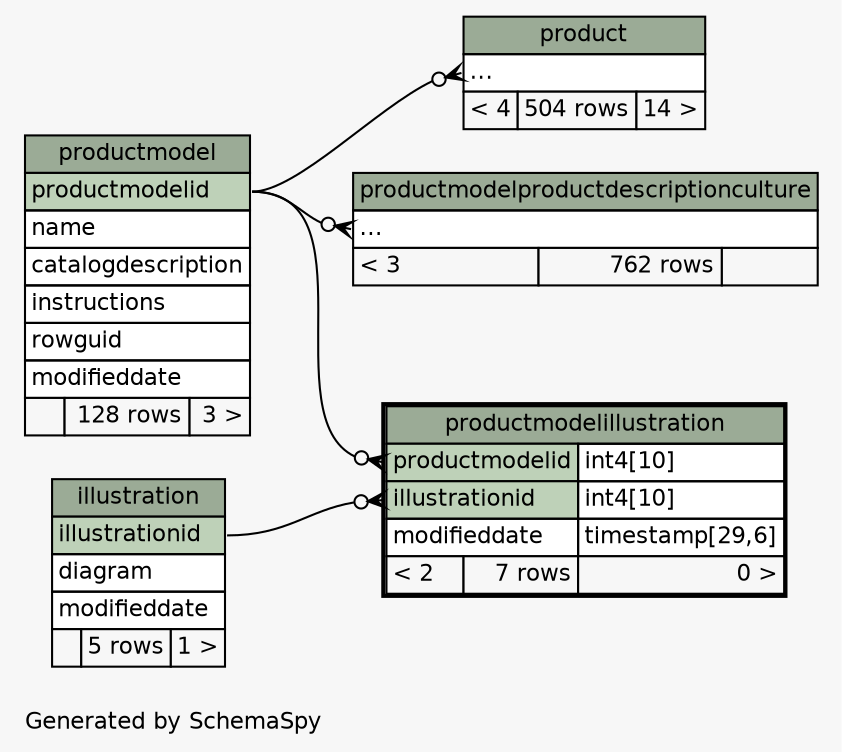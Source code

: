 // dot 2.40.1 on Linux 5.4.0-51-generic
// SchemaSpy rev 590
digraph "twoDegreesRelationshipsDiagram" {
  graph [
    rankdir="RL"
    bgcolor="#f7f7f7"
    label="\nGenerated by SchemaSpy"
    labeljust="l"
    nodesep="0.18"
    ranksep="0.46"
    fontname="Helvetica"
    fontsize="11"
  ];
  node [
    fontname="Helvetica"
    fontsize="11"
    shape="plaintext"
  ];
  edge [
    arrowsize="0.8"
  ];
  "product":"elipses":w -> "productmodel":"productmodelid":e [arrowhead=none dir=back arrowtail=crowodot];
  "productmodelillustration":"illustrationid":w -> "illustration":"illustrationid":e [arrowhead=none dir=back arrowtail=crowodot];
  "productmodelillustration":"productmodelid":w -> "productmodel":"productmodelid":e [arrowhead=none dir=back arrowtail=crowodot];
  "productmodelproductdescriptionculture":"elipses":w -> "productmodel":"productmodelid":e [arrowhead=none dir=back arrowtail=crowodot];
  "illustration" [
    label=<
    <TABLE BORDER="0" CELLBORDER="1" CELLSPACING="0" BGCOLOR="#ffffff">
      <TR><TD COLSPAN="3" BGCOLOR="#9bab96" ALIGN="CENTER">illustration</TD></TR>
      <TR><TD PORT="illustrationid" COLSPAN="3" BGCOLOR="#bed1b8" ALIGN="LEFT">illustrationid</TD></TR>
      <TR><TD PORT="diagram" COLSPAN="3" ALIGN="LEFT">diagram</TD></TR>
      <TR><TD PORT="modifieddate" COLSPAN="3" ALIGN="LEFT">modifieddate</TD></TR>
      <TR><TD ALIGN="LEFT" BGCOLOR="#f7f7f7">  </TD><TD ALIGN="RIGHT" BGCOLOR="#f7f7f7">5 rows</TD><TD ALIGN="RIGHT" BGCOLOR="#f7f7f7">1 &gt;</TD></TR>
    </TABLE>>
    URL="illustration.html"
    tooltip="illustration"
  ];
  "product" [
    label=<
    <TABLE BORDER="0" CELLBORDER="1" CELLSPACING="0" BGCOLOR="#ffffff">
      <TR><TD COLSPAN="3" BGCOLOR="#9bab96" ALIGN="CENTER">product</TD></TR>
      <TR><TD PORT="elipses" COLSPAN="3" ALIGN="LEFT">...</TD></TR>
      <TR><TD ALIGN="LEFT" BGCOLOR="#f7f7f7">&lt; 4</TD><TD ALIGN="RIGHT" BGCOLOR="#f7f7f7">504 rows</TD><TD ALIGN="RIGHT" BGCOLOR="#f7f7f7">14 &gt;</TD></TR>
    </TABLE>>
    URL="product.html"
    tooltip="product"
  ];
  "productmodel" [
    label=<
    <TABLE BORDER="0" CELLBORDER="1" CELLSPACING="0" BGCOLOR="#ffffff">
      <TR><TD COLSPAN="3" BGCOLOR="#9bab96" ALIGN="CENTER">productmodel</TD></TR>
      <TR><TD PORT="productmodelid" COLSPAN="3" BGCOLOR="#bed1b8" ALIGN="LEFT">productmodelid</TD></TR>
      <TR><TD PORT="name" COLSPAN="3" ALIGN="LEFT">name</TD></TR>
      <TR><TD PORT="catalogdescription" COLSPAN="3" ALIGN="LEFT">catalogdescription</TD></TR>
      <TR><TD PORT="instructions" COLSPAN="3" ALIGN="LEFT">instructions</TD></TR>
      <TR><TD PORT="rowguid" COLSPAN="3" ALIGN="LEFT">rowguid</TD></TR>
      <TR><TD PORT="modifieddate" COLSPAN="3" ALIGN="LEFT">modifieddate</TD></TR>
      <TR><TD ALIGN="LEFT" BGCOLOR="#f7f7f7">  </TD><TD ALIGN="RIGHT" BGCOLOR="#f7f7f7">128 rows</TD><TD ALIGN="RIGHT" BGCOLOR="#f7f7f7">3 &gt;</TD></TR>
    </TABLE>>
    URL="productmodel.html"
    tooltip="productmodel"
  ];
  "productmodelillustration" [
    label=<
    <TABLE BORDER="2" CELLBORDER="1" CELLSPACING="0" BGCOLOR="#ffffff">
      <TR><TD COLSPAN="3" BGCOLOR="#9bab96" ALIGN="CENTER">productmodelillustration</TD></TR>
      <TR><TD PORT="productmodelid" COLSPAN="2" BGCOLOR="#bed1b8" ALIGN="LEFT">productmodelid</TD><TD PORT="productmodelid.type" ALIGN="LEFT">int4[10]</TD></TR>
      <TR><TD PORT="illustrationid" COLSPAN="2" BGCOLOR="#bed1b8" ALIGN="LEFT">illustrationid</TD><TD PORT="illustrationid.type" ALIGN="LEFT">int4[10]</TD></TR>
      <TR><TD PORT="modifieddate" COLSPAN="2" ALIGN="LEFT">modifieddate</TD><TD PORT="modifieddate.type" ALIGN="LEFT">timestamp[29,6]</TD></TR>
      <TR><TD ALIGN="LEFT" BGCOLOR="#f7f7f7">&lt; 2</TD><TD ALIGN="RIGHT" BGCOLOR="#f7f7f7">7 rows</TD><TD ALIGN="RIGHT" BGCOLOR="#f7f7f7">0 &gt;</TD></TR>
    </TABLE>>
    URL="productmodelillustration.html"
    tooltip="productmodelillustration"
  ];
  "productmodelproductdescriptionculture" [
    label=<
    <TABLE BORDER="0" CELLBORDER="1" CELLSPACING="0" BGCOLOR="#ffffff">
      <TR><TD COLSPAN="3" BGCOLOR="#9bab96" ALIGN="CENTER">productmodelproductdescriptionculture</TD></TR>
      <TR><TD PORT="elipses" COLSPAN="3" ALIGN="LEFT">...</TD></TR>
      <TR><TD ALIGN="LEFT" BGCOLOR="#f7f7f7">&lt; 3</TD><TD ALIGN="RIGHT" BGCOLOR="#f7f7f7">762 rows</TD><TD ALIGN="RIGHT" BGCOLOR="#f7f7f7">  </TD></TR>
    </TABLE>>
    URL="productmodelproductdescriptionculture.html"
    tooltip="productmodelproductdescriptionculture"
  ];
}
